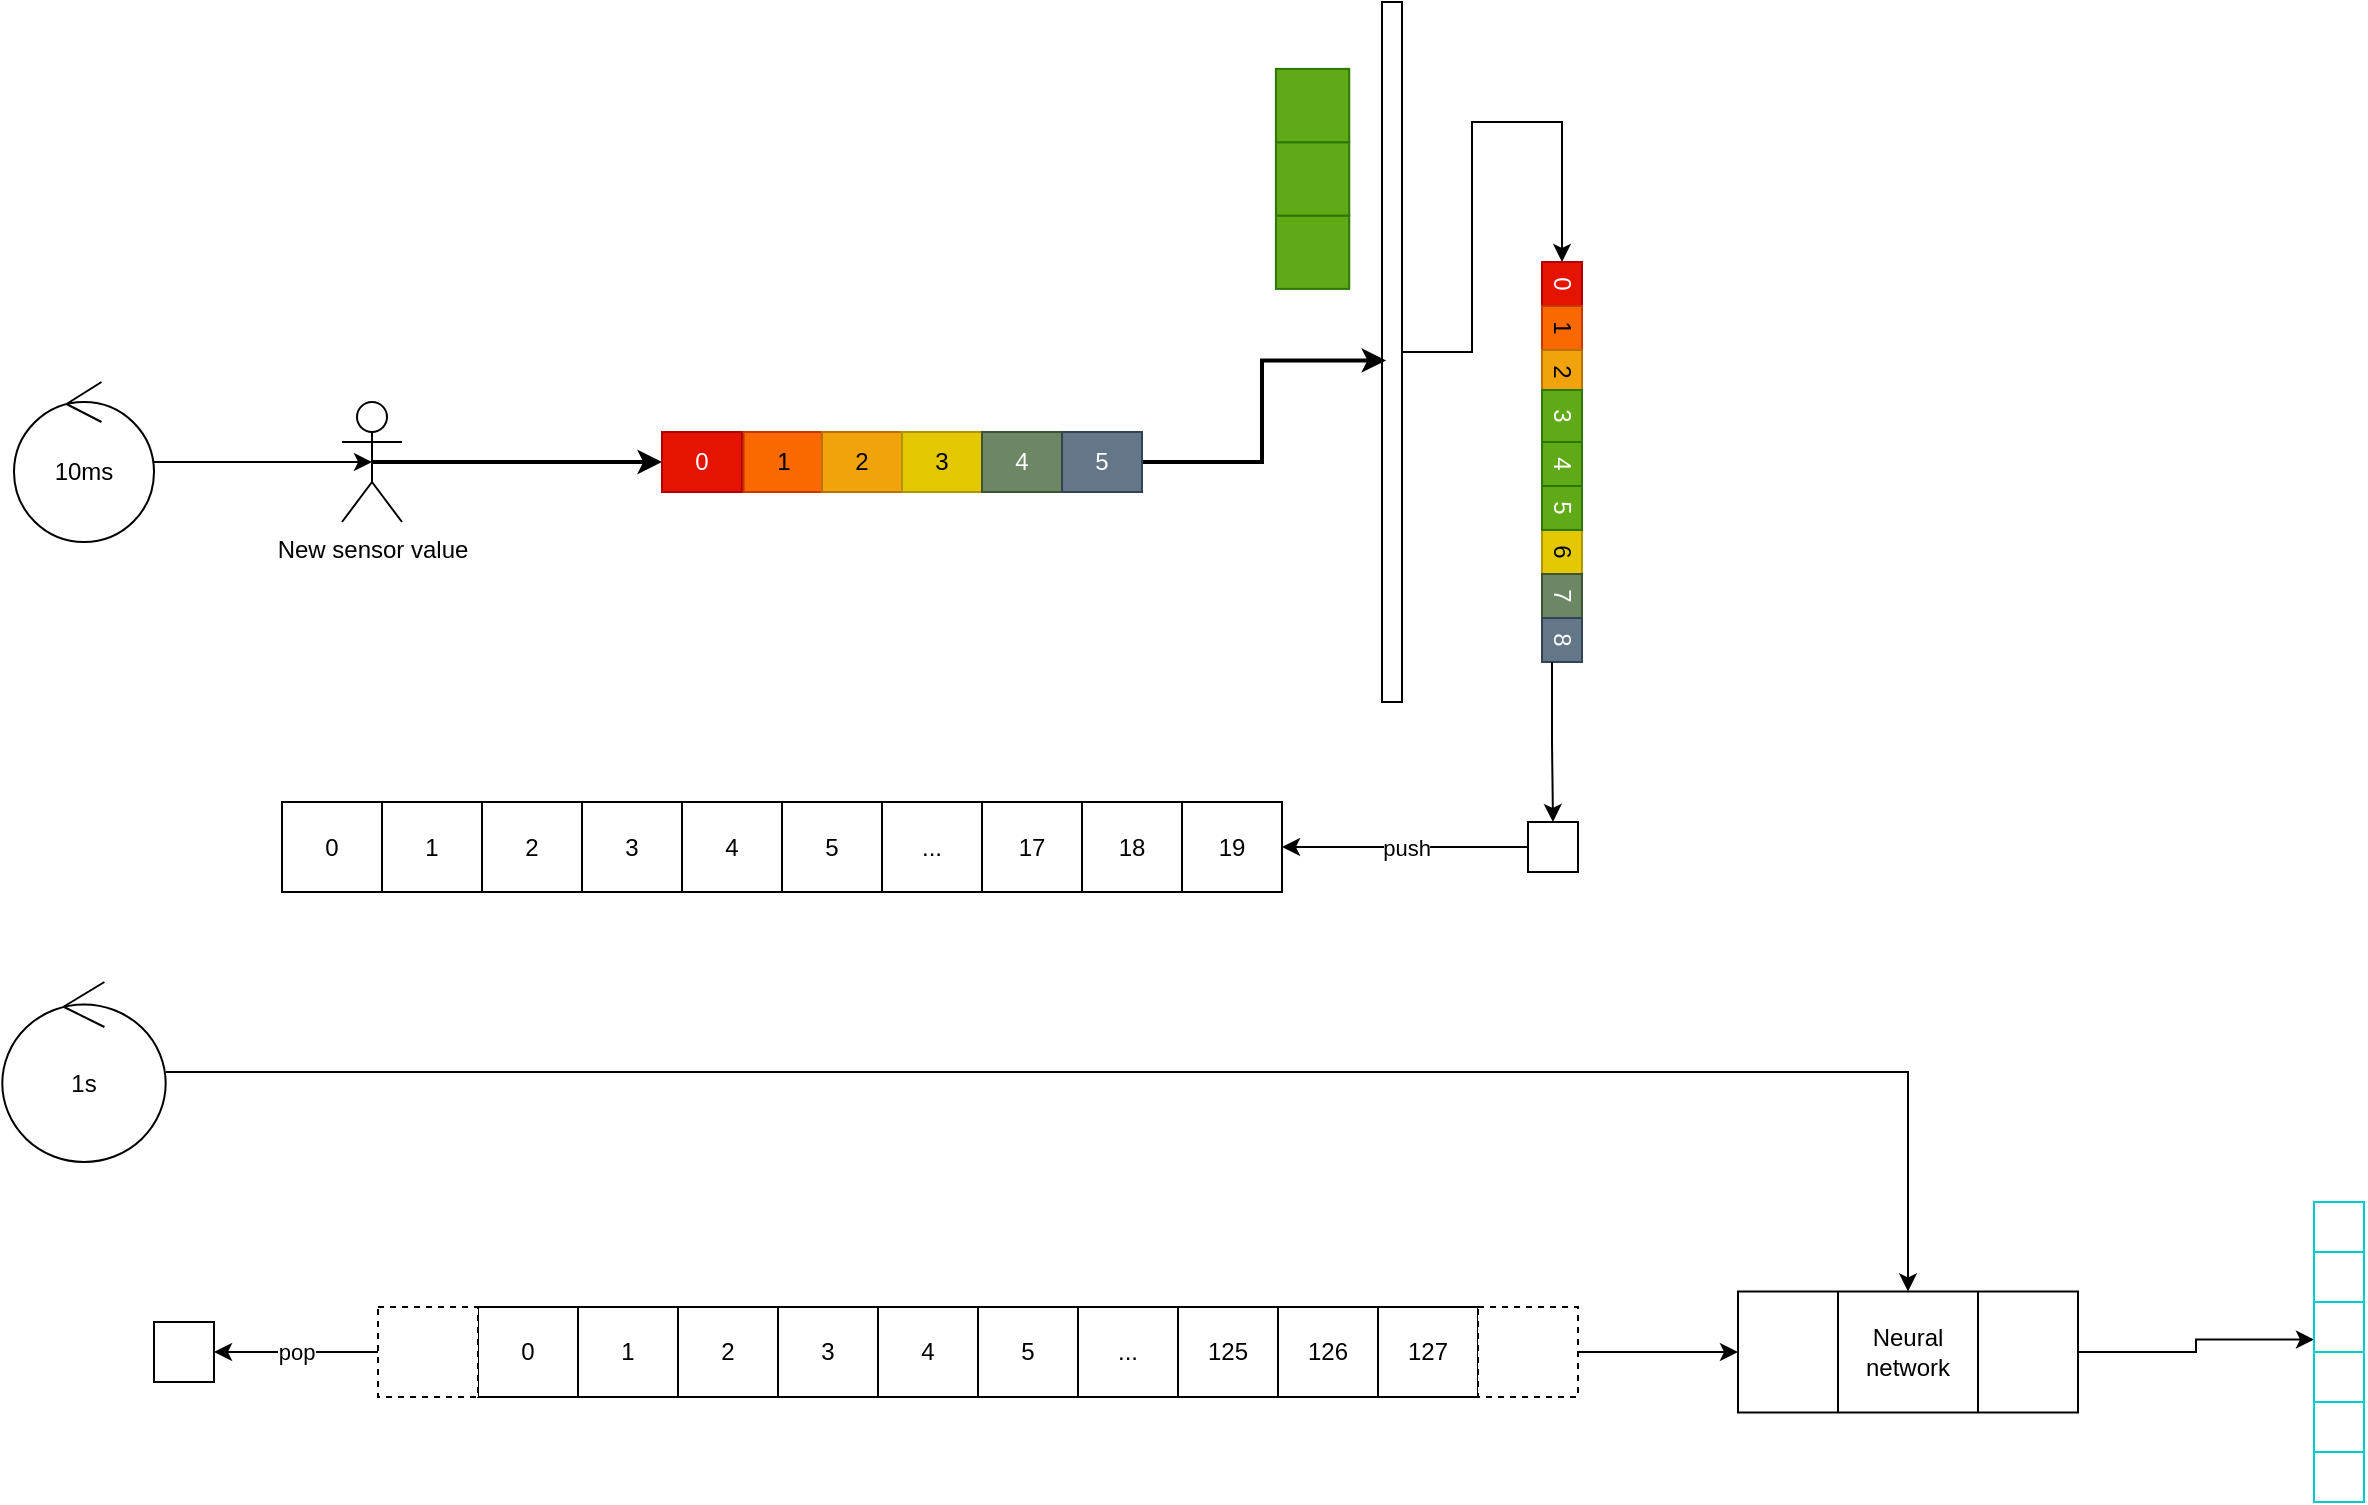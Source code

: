 <mxfile version="15.6.3" type="device"><diagram id="MpnwVgrD88YipBfSD0Gs" name="Page-1"><mxGraphModel dx="2310" dy="794" grid="1" gridSize="10" guides="1" tooltips="1" connect="1" arrows="1" fold="1" page="1" pageScale="1" pageWidth="827" pageHeight="1169" math="0" shadow="0"><root><mxCell id="0"/><mxCell id="1" parent="0"/><mxCell id="9JK5q6pPH0nJpsNLKnVJ-1" value="" style="whiteSpace=wrap;html=1;aspect=fixed;" parent="1" vertex="1"><mxGeometry x="-139" y="760" width="30" height="30" as="geometry"/></mxCell><mxCell id="mJWVW46oz22WRt_Sdfe4-1" value="0" style="rounded=0;whiteSpace=wrap;html=1;" parent="1" vertex="1"><mxGeometry x="23" y="752.5" width="50" height="45" as="geometry"/></mxCell><mxCell id="mJWVW46oz22WRt_Sdfe4-2" value="1" style="rounded=0;whiteSpace=wrap;html=1;" parent="1" vertex="1"><mxGeometry x="73" y="752.5" width="50" height="45" as="geometry"/></mxCell><mxCell id="mJWVW46oz22WRt_Sdfe4-3" value="2" style="rounded=0;whiteSpace=wrap;html=1;" parent="1" vertex="1"><mxGeometry x="123" y="752.5" width="50" height="45" as="geometry"/></mxCell><mxCell id="mJWVW46oz22WRt_Sdfe4-4" value="3" style="rounded=0;whiteSpace=wrap;html=1;" parent="1" vertex="1"><mxGeometry x="173" y="752.5" width="50" height="45" as="geometry"/></mxCell><mxCell id="mJWVW46oz22WRt_Sdfe4-5" value="4" style="rounded=0;whiteSpace=wrap;html=1;" parent="1" vertex="1"><mxGeometry x="223" y="752.5" width="50" height="45" as="geometry"/></mxCell><mxCell id="mJWVW46oz22WRt_Sdfe4-6" value="5" style="rounded=0;whiteSpace=wrap;html=1;" parent="1" vertex="1"><mxGeometry x="273" y="752.5" width="50" height="45" as="geometry"/></mxCell><mxCell id="mJWVW46oz22WRt_Sdfe4-7" value="..." style="rounded=0;whiteSpace=wrap;html=1;" parent="1" vertex="1"><mxGeometry x="323" y="752.5" width="50" height="45" as="geometry"/></mxCell><mxCell id="mJWVW46oz22WRt_Sdfe4-8" value="125" style="rounded=0;whiteSpace=wrap;html=1;" parent="1" vertex="1"><mxGeometry x="373" y="752.5" width="50" height="45" as="geometry"/></mxCell><mxCell id="mJWVW46oz22WRt_Sdfe4-9" value="126" style="rounded=0;whiteSpace=wrap;html=1;" parent="1" vertex="1"><mxGeometry x="423" y="752.5" width="50" height="45" as="geometry"/></mxCell><mxCell id="mJWVW46oz22WRt_Sdfe4-10" value="127" style="rounded=0;whiteSpace=wrap;html=1;" parent="1" vertex="1"><mxGeometry x="473" y="752.5" width="50" height="45" as="geometry"/></mxCell><mxCell id="ZJBbQNi0AyexxmTo78ID-4" value="pop" style="edgeStyle=orthogonalEdgeStyle;rounded=0;orthogonalLoop=1;jettySize=auto;html=1;exitX=0;exitY=0.5;exitDx=0;exitDy=0;entryX=1;entryY=0.5;entryDx=0;entryDy=0;" edge="1" parent="1" source="9JK5q6pPH0nJpsNLKnVJ-9" target="9JK5q6pPH0nJpsNLKnVJ-1"><mxGeometry relative="1" as="geometry"/></mxCell><mxCell id="9JK5q6pPH0nJpsNLKnVJ-9" value="" style="rounded=0;whiteSpace=wrap;html=1;dashed=1;" parent="1" vertex="1"><mxGeometry x="-27" y="752.5" width="50" height="45" as="geometry"/></mxCell><mxCell id="9JK5q6pPH0nJpsNLKnVJ-12" style="edgeStyle=orthogonalEdgeStyle;rounded=0;orthogonalLoop=1;jettySize=auto;html=1;exitX=1;exitY=0.5;exitDx=0;exitDy=0;entryX=0;entryY=0.5;entryDx=0;entryDy=0;" parent="1" source="9JK5q6pPH0nJpsNLKnVJ-10" target="9JK5q6pPH0nJpsNLKnVJ-14" edge="1"><mxGeometry relative="1" as="geometry"><mxPoint x="703" y="774.5" as="targetPoint"/></mxGeometry></mxCell><mxCell id="9JK5q6pPH0nJpsNLKnVJ-10" value="" style="rounded=0;whiteSpace=wrap;html=1;dashed=1;" parent="1" vertex="1"><mxGeometry x="523" y="752.5" width="50" height="45" as="geometry"/></mxCell><mxCell id="ZJBbQNi0AyexxmTo78ID-19" style="edgeStyle=orthogonalEdgeStyle;rounded=0;orthogonalLoop=1;jettySize=auto;html=1;exitX=1;exitY=0.5;exitDx=0;exitDy=0;entryX=0;entryY=0.75;entryDx=0;entryDy=0;" edge="1" parent="1" source="9JK5q6pPH0nJpsNLKnVJ-14" target="9JK5q6pPH0nJpsNLKnVJ-19"><mxGeometry relative="1" as="geometry"/></mxCell><mxCell id="9JK5q6pPH0nJpsNLKnVJ-14" value="Neural network" style="shape=process;whiteSpace=wrap;html=1;backgroundOutline=1;size=0.294;" parent="1" vertex="1"><mxGeometry x="653" y="744.75" width="170" height="60.5" as="geometry"/></mxCell><mxCell id="9JK5q6pPH0nJpsNLKnVJ-23" value="" style="group;strokeColor=#00CCCC;" parent="1" vertex="1" connectable="0"><mxGeometry x="941" y="700" width="25" height="150" as="geometry"/></mxCell><mxCell id="9JK5q6pPH0nJpsNLKnVJ-17" value="" style="whiteSpace=wrap;html=1;aspect=fixed;strokeColor=#00CCCC;" parent="9JK5q6pPH0nJpsNLKnVJ-23" vertex="1"><mxGeometry width="25" height="25" as="geometry"/></mxCell><mxCell id="9JK5q6pPH0nJpsNLKnVJ-19" value="" style="whiteSpace=wrap;html=1;aspect=fixed;strokeColor=#00CCCC;" parent="9JK5q6pPH0nJpsNLKnVJ-23" vertex="1"><mxGeometry y="50" width="25" height="25" as="geometry"/></mxCell><mxCell id="9JK5q6pPH0nJpsNLKnVJ-21" value="" style="whiteSpace=wrap;html=1;aspect=fixed;strokeColor=#00CCCC;" parent="9JK5q6pPH0nJpsNLKnVJ-23" vertex="1"><mxGeometry y="100" width="25" height="25" as="geometry"/></mxCell><mxCell id="mJWVW46oz22WRt_Sdfe4-73" style="edgeStyle=orthogonalEdgeStyle;rounded=0;orthogonalLoop=1;jettySize=auto;html=1;exitX=0.5;exitY=0.5;exitDx=0;exitDy=0;exitPerimeter=0;entryX=0;entryY=0.5;entryDx=0;entryDy=0;strokeWidth=2;" parent="1" source="mJWVW46oz22WRt_Sdfe4-34" target="mJWVW46oz22WRt_Sdfe4-61" edge="1"><mxGeometry relative="1" as="geometry"/></mxCell><mxCell id="mJWVW46oz22WRt_Sdfe4-34" value="New sensor value" style="shape=umlActor;verticalLabelPosition=bottom;verticalAlign=top;html=1;outlineConnect=0;" parent="1" vertex="1"><mxGeometry x="-45" y="300" width="30" height="60" as="geometry"/></mxCell><mxCell id="9JK5q6pPH0nJpsNLKnVJ-34" style="edgeStyle=orthogonalEdgeStyle;rounded=0;orthogonalLoop=1;jettySize=auto;html=1;entryX=0;entryY=0.5;entryDx=0;entryDy=0;" parent="1" source="mJWVW46oz22WRt_Sdfe4-75" target="mJWVW46oz22WRt_Sdfe4-21" edge="1"><mxGeometry relative="1" as="geometry"><Array as="points"><mxPoint x="520" y="275"/><mxPoint x="520" y="160"/><mxPoint x="565" y="160"/></Array></mxGeometry></mxCell><mxCell id="mJWVW46oz22WRt_Sdfe4-75" value="" style="html=1;points=[];perimeter=orthogonalPerimeter;" parent="1" vertex="1"><mxGeometry x="475" y="100" width="10" height="350" as="geometry"/></mxCell><mxCell id="mJWVW46oz22WRt_Sdfe4-78" style="edgeStyle=orthogonalEdgeStyle;rounded=0;orthogonalLoop=1;jettySize=auto;html=1;exitX=1;exitY=0.5;exitDx=0;exitDy=0;entryX=0.206;entryY=0.512;entryDx=0;entryDy=0;entryPerimeter=0;strokeWidth=2;" parent="1" source="mJWVW46oz22WRt_Sdfe4-66" target="mJWVW46oz22WRt_Sdfe4-75" edge="1"><mxGeometry relative="1" as="geometry"><mxPoint x="275" y="279" as="sourcePoint"/><Array as="points"/></mxGeometry></mxCell><mxCell id="mJWVW46oz22WRt_Sdfe4-81" value="" style="group" parent="1" vertex="1" connectable="0"><mxGeometry x="115" y="315" width="240" height="30" as="geometry"/></mxCell><mxCell id="mJWVW46oz22WRt_Sdfe4-61" value="0" style="rounded=0;whiteSpace=wrap;html=1;fillColor=#e51400;fontColor=#ffffff;strokeColor=#B20000;" parent="mJWVW46oz22WRt_Sdfe4-81" vertex="1"><mxGeometry width="40" height="30" as="geometry"/></mxCell><mxCell id="mJWVW46oz22WRt_Sdfe4-62" value="1" style="rounded=0;whiteSpace=wrap;html=1;fillColor=#fa6800;fontColor=#000000;strokeColor=#C73500;" parent="mJWVW46oz22WRt_Sdfe4-81" vertex="1"><mxGeometry x="40.8" width="40" height="30" as="geometry"/></mxCell><mxCell id="mJWVW46oz22WRt_Sdfe4-63" value="2" style="rounded=0;whiteSpace=wrap;html=1;fillColor=#f0a30a;fontColor=#000000;strokeColor=#BD7000;" parent="mJWVW46oz22WRt_Sdfe4-81" vertex="1"><mxGeometry x="80" width="40" height="30" as="geometry"/></mxCell><mxCell id="mJWVW46oz22WRt_Sdfe4-64" value="3" style="rounded=0;whiteSpace=wrap;html=1;fillColor=#e3c800;fontColor=#000000;strokeColor=#B09500;" parent="mJWVW46oz22WRt_Sdfe4-81" vertex="1"><mxGeometry x="120" width="40" height="30" as="geometry"/></mxCell><mxCell id="mJWVW46oz22WRt_Sdfe4-65" value="4" style="rounded=0;whiteSpace=wrap;html=1;fillColor=#6d8764;fontColor=#ffffff;strokeColor=#3A5431;" parent="mJWVW46oz22WRt_Sdfe4-81" vertex="1"><mxGeometry x="160" width="40" height="30" as="geometry"/></mxCell><mxCell id="mJWVW46oz22WRt_Sdfe4-66" value="5" style="rounded=0;whiteSpace=wrap;html=1;fillColor=#647687;fontColor=#ffffff;strokeColor=#314354;" parent="mJWVW46oz22WRt_Sdfe4-81" vertex="1"><mxGeometry x="200" width="40" height="30" as="geometry"/></mxCell><mxCell id="mJWVW46oz22WRt_Sdfe4-95" value="" style="group;rotation=-90;" parent="1" vertex="1" connectable="0"><mxGeometry x="405.0" y="210" width="110" height="36.67" as="geometry"/></mxCell><mxCell id="mJWVW46oz22WRt_Sdfe4-90" value="" style="whiteSpace=wrap;html=1;aspect=fixed;fillColor=#60a917;fontColor=#ffffff;strokeColor=#2D7600;rotation=-90;" parent="mJWVW46oz22WRt_Sdfe4-95" vertex="1"><mxGeometry x="16.958" y="-3.209" width="36.667" height="36.667" as="geometry"/></mxCell><mxCell id="mJWVW46oz22WRt_Sdfe4-93" value="" style="whiteSpace=wrap;html=1;aspect=fixed;fillColor=#60a917;fontColor=#ffffff;strokeColor=#2D7600;rotation=-90;" parent="mJWVW46oz22WRt_Sdfe4-95" vertex="1"><mxGeometry x="16.958" y="-39.879" width="36.667" height="36.667" as="geometry"/></mxCell><mxCell id="mJWVW46oz22WRt_Sdfe4-94" value="" style="whiteSpace=wrap;html=1;aspect=fixed;fillColor=#60a917;fontColor=#ffffff;strokeColor=#2D7600;rotation=-90;" parent="mJWVW46oz22WRt_Sdfe4-95" vertex="1"><mxGeometry x="16.958" y="-76.549" width="36.667" height="36.667" as="geometry"/></mxCell><mxCell id="ZJBbQNi0AyexxmTo78ID-22" value="push" style="edgeStyle=orthogonalEdgeStyle;rounded=0;orthogonalLoop=1;jettySize=auto;html=1;exitX=0;exitY=0.5;exitDx=0;exitDy=0;entryX=1;entryY=0.5;entryDx=0;entryDy=0;" edge="1" parent="1" source="9JK5q6pPH0nJpsNLKnVJ-3" target="ZJBbQNi0AyexxmTo78ID-14"><mxGeometry relative="1" as="geometry"><mxPoint x="465" y="522.5" as="targetPoint"/></mxGeometry></mxCell><mxCell id="9JK5q6pPH0nJpsNLKnVJ-3" value="" style="whiteSpace=wrap;html=1;aspect=fixed;" parent="1" vertex="1"><mxGeometry x="548" y="510" width="25" height="25" as="geometry"/></mxCell><mxCell id="9JK5q6pPH0nJpsNLKnVJ-33" value="" style="group;rotation=90;" parent="1" vertex="1" connectable="0"><mxGeometry x="465" y="320" width="200" height="20" as="geometry"/></mxCell><mxCell id="mJWVW46oz22WRt_Sdfe4-21" value="0" style="rounded=0;whiteSpace=wrap;html=1;fillColor=#e51400;fontColor=#ffffff;strokeColor=#B20000;rotation=90;" parent="9JK5q6pPH0nJpsNLKnVJ-33" vertex="1"><mxGeometry x="89" y="-89" width="22.0" height="20" as="geometry"/></mxCell><mxCell id="mJWVW46oz22WRt_Sdfe4-22" value="1" style="rounded=0;whiteSpace=wrap;html=1;fillColor=#fa6800;fontColor=#000000;strokeColor=#C73500;rotation=90;" parent="9JK5q6pPH0nJpsNLKnVJ-33" vertex="1"><mxGeometry x="89" y="-67" width="22.0" height="20" as="geometry"/></mxCell><mxCell id="mJWVW46oz22WRt_Sdfe4-23" value="2" style="rounded=0;whiteSpace=wrap;html=1;fillColor=#f0a30a;fontColor=#000000;strokeColor=#BD7000;rotation=90;" parent="9JK5q6pPH0nJpsNLKnVJ-33" vertex="1"><mxGeometry x="89" y="-45" width="22.0" height="20" as="geometry"/></mxCell><mxCell id="mJWVW46oz22WRt_Sdfe4-24" value="3" style="rounded=0;whiteSpace=wrap;html=1;fillColor=#60a917;fontColor=#ffffff;strokeColor=#2D7600;rotation=90;" parent="9JK5q6pPH0nJpsNLKnVJ-33" vertex="1"><mxGeometry x="87" y="-23" width="26" height="20" as="geometry"/></mxCell><mxCell id="mJWVW46oz22WRt_Sdfe4-27" value="6" style="rounded=0;whiteSpace=wrap;html=1;fillColor=#e3c800;fontColor=#000000;strokeColor=#B09500;rotation=90;" parent="9JK5q6pPH0nJpsNLKnVJ-33" vertex="1"><mxGeometry x="89" y="45" width="22.0" height="20" as="geometry"/></mxCell><mxCell id="mJWVW46oz22WRt_Sdfe4-28" value="7" style="rounded=0;whiteSpace=wrap;html=1;fillColor=#6d8764;fontColor=#ffffff;strokeColor=#3A5431;rotation=90;" parent="9JK5q6pPH0nJpsNLKnVJ-33" vertex="1"><mxGeometry x="89" y="67" width="22.0" height="20" as="geometry"/></mxCell><mxCell id="mJWVW46oz22WRt_Sdfe4-29" value="8" style="rounded=0;whiteSpace=wrap;html=1;fillColor=#647687;fontColor=#ffffff;strokeColor=#314354;rotation=90;" parent="9JK5q6pPH0nJpsNLKnVJ-33" vertex="1"><mxGeometry x="89" y="89" width="22.0" height="20" as="geometry"/></mxCell><mxCell id="9JK5q6pPH0nJpsNLKnVJ-31" value="4" style="rounded=0;whiteSpace=wrap;html=1;fillColor=#60a917;fontColor=#ffffff;strokeColor=#2D7600;rotation=90;" parent="9JK5q6pPH0nJpsNLKnVJ-33" vertex="1"><mxGeometry x="89" y="1" width="22.0" height="20" as="geometry"/></mxCell><mxCell id="9JK5q6pPH0nJpsNLKnVJ-32" value="5" style="rounded=0;whiteSpace=wrap;html=1;fillColor=#60a917;fontColor=#ffffff;strokeColor=#2D7600;rotation=90;" parent="9JK5q6pPH0nJpsNLKnVJ-33" vertex="1"><mxGeometry x="89" y="23" width="22.0" height="20" as="geometry"/></mxCell><mxCell id="ZJBbQNi0AyexxmTo78ID-2" style="edgeStyle=orthogonalEdgeStyle;rounded=0;orthogonalLoop=1;jettySize=auto;html=1;exitX=1;exitY=0.75;exitDx=0;exitDy=0;" edge="1" parent="1" source="mJWVW46oz22WRt_Sdfe4-29" target="9JK5q6pPH0nJpsNLKnVJ-3"><mxGeometry relative="1" as="geometry"/></mxCell><mxCell id="ZJBbQNi0AyexxmTo78ID-5" value="0" style="rounded=0;whiteSpace=wrap;html=1;" vertex="1" parent="1"><mxGeometry x="-75" y="500" width="50" height="45" as="geometry"/></mxCell><mxCell id="ZJBbQNi0AyexxmTo78ID-6" value="1" style="rounded=0;whiteSpace=wrap;html=1;" vertex="1" parent="1"><mxGeometry x="-25" y="500" width="50" height="45" as="geometry"/></mxCell><mxCell id="ZJBbQNi0AyexxmTo78ID-7" value="2" style="rounded=0;whiteSpace=wrap;html=1;" vertex="1" parent="1"><mxGeometry x="25" y="500" width="50" height="45" as="geometry"/></mxCell><mxCell id="ZJBbQNi0AyexxmTo78ID-8" value="3" style="rounded=0;whiteSpace=wrap;html=1;" vertex="1" parent="1"><mxGeometry x="75" y="500" width="50" height="45" as="geometry"/></mxCell><mxCell id="ZJBbQNi0AyexxmTo78ID-9" value="4" style="rounded=0;whiteSpace=wrap;html=1;" vertex="1" parent="1"><mxGeometry x="125" y="500" width="50" height="45" as="geometry"/></mxCell><mxCell id="ZJBbQNi0AyexxmTo78ID-10" value="5" style="rounded=0;whiteSpace=wrap;html=1;" vertex="1" parent="1"><mxGeometry x="175" y="500" width="50" height="45" as="geometry"/></mxCell><mxCell id="ZJBbQNi0AyexxmTo78ID-11" value="..." style="rounded=0;whiteSpace=wrap;html=1;" vertex="1" parent="1"><mxGeometry x="225" y="500" width="50" height="45" as="geometry"/></mxCell><mxCell id="ZJBbQNi0AyexxmTo78ID-12" value="17" style="rounded=0;whiteSpace=wrap;html=1;" vertex="1" parent="1"><mxGeometry x="275" y="500" width="50" height="45" as="geometry"/></mxCell><mxCell id="ZJBbQNi0AyexxmTo78ID-13" value="18" style="rounded=0;whiteSpace=wrap;html=1;" vertex="1" parent="1"><mxGeometry x="325" y="500" width="50" height="45" as="geometry"/></mxCell><mxCell id="ZJBbQNi0AyexxmTo78ID-14" value="19" style="rounded=0;whiteSpace=wrap;html=1;" vertex="1" parent="1"><mxGeometry x="375" y="500" width="50" height="45" as="geometry"/></mxCell><mxCell id="ZJBbQNi0AyexxmTo78ID-26" style="edgeStyle=orthogonalEdgeStyle;rounded=0;orthogonalLoop=1;jettySize=auto;html=1;entryX=0.5;entryY=0.5;entryDx=0;entryDy=0;entryPerimeter=0;" edge="1" parent="1" source="ZJBbQNi0AyexxmTo78ID-25" target="mJWVW46oz22WRt_Sdfe4-34"><mxGeometry relative="1" as="geometry"/></mxCell><mxCell id="ZJBbQNi0AyexxmTo78ID-25" value="10ms" style="ellipse;shape=umlControl;whiteSpace=wrap;html=1;" vertex="1" parent="1"><mxGeometry x="-209" y="290" width="70" height="80" as="geometry"/></mxCell><mxCell id="ZJBbQNi0AyexxmTo78ID-31" style="edgeStyle=orthogonalEdgeStyle;rounded=0;orthogonalLoop=1;jettySize=auto;html=1;" edge="1" parent="1" source="ZJBbQNi0AyexxmTo78ID-27" target="9JK5q6pPH0nJpsNLKnVJ-14"><mxGeometry relative="1" as="geometry"/></mxCell><mxCell id="ZJBbQNi0AyexxmTo78ID-27" value="1s" style="ellipse;shape=umlControl;whiteSpace=wrap;html=1;" vertex="1" parent="1"><mxGeometry x="-214.85" y="590" width="81.69" height="90" as="geometry"/></mxCell></root></mxGraphModel></diagram></mxfile>